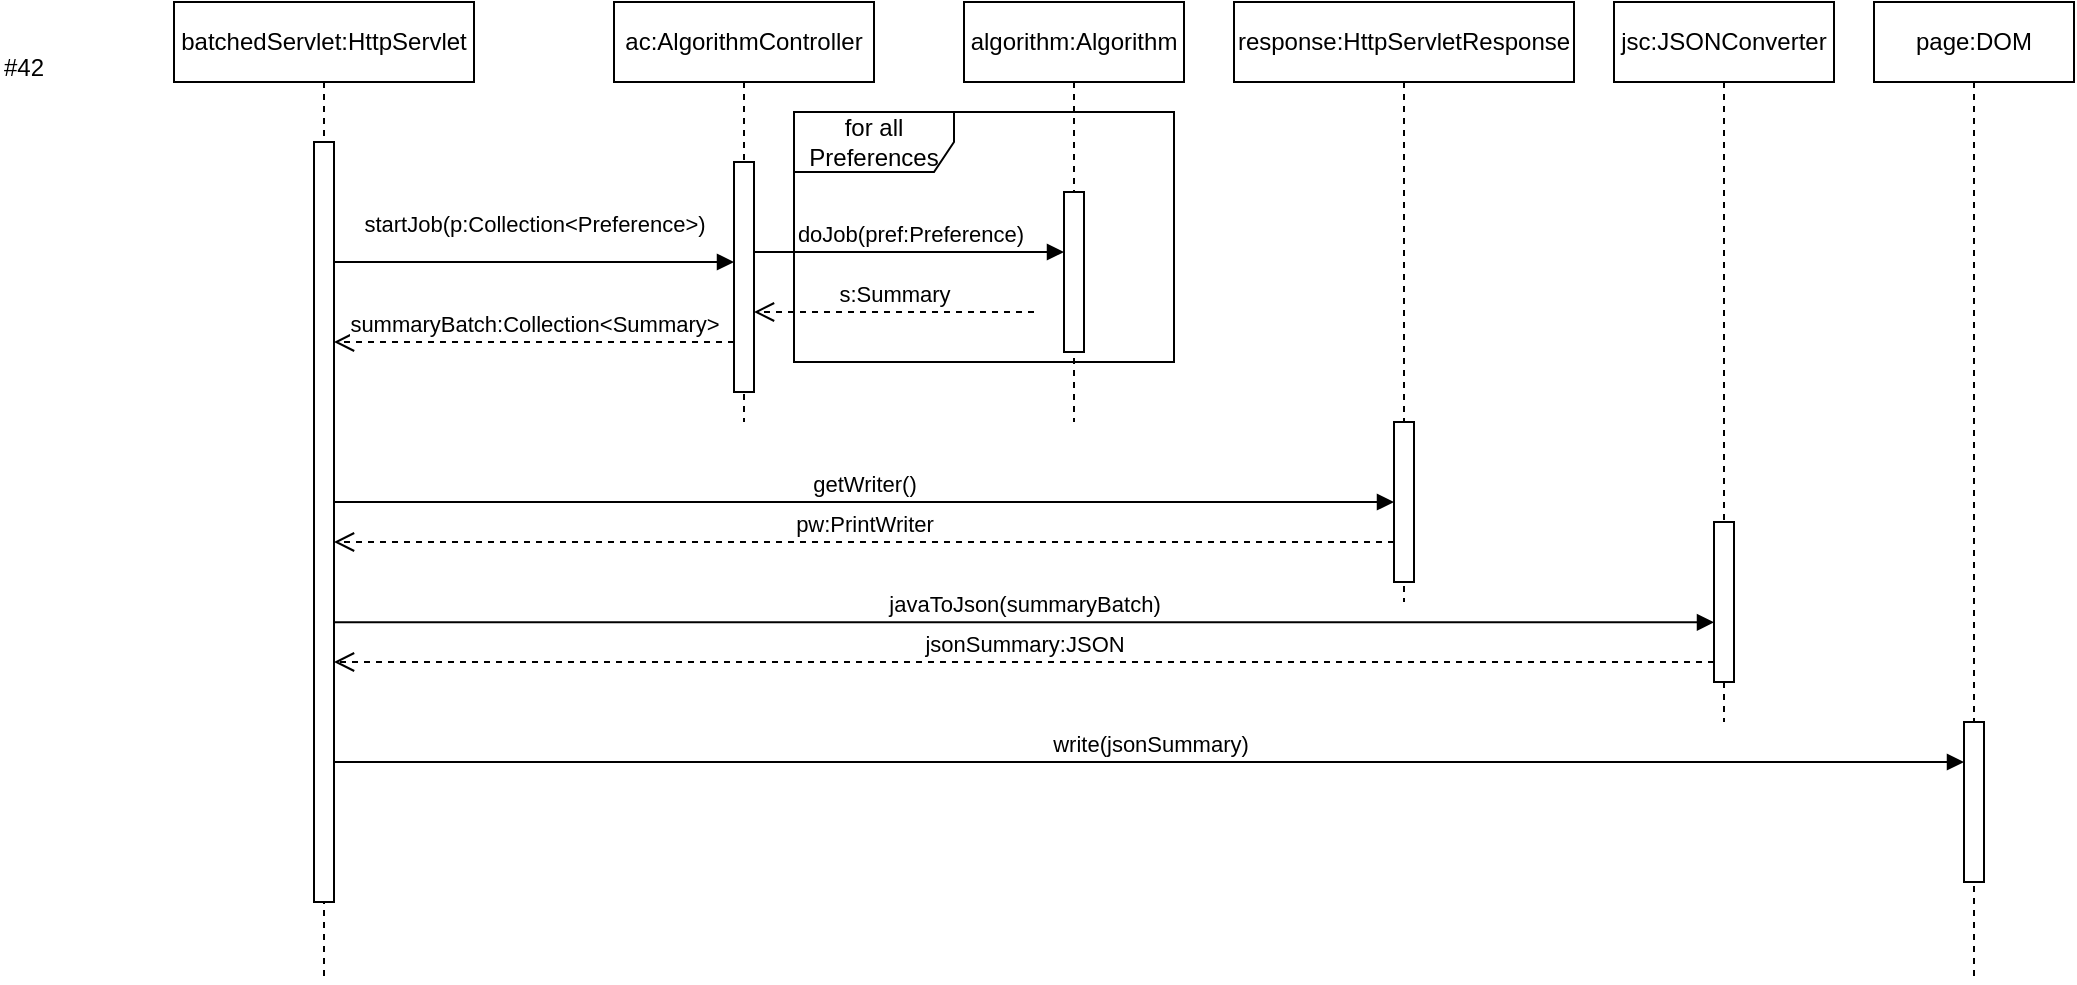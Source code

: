 <mxfile version="10.6.0"><diagram id="e7LzzkouR4HXVARPheZp" name="Page-1"><mxGraphModel dx="1010" dy="550" grid="1" gridSize="10" guides="1" tooltips="1" connect="1" arrows="1" fold="1" page="1" pageScale="1" pageWidth="850" pageHeight="1100" math="0" shadow="0"><root><mxCell id="0"/><mxCell id="1" parent="0"/><mxCell id="UKz-bvxVR11wQzRQsaGb-21" value="batchedServlet:HttpServlet" style="shape=umlLifeline;perimeter=lifelinePerimeter;whiteSpace=wrap;html=1;container=1;collapsible=0;recursiveResize=0;outlineConnect=0;" vertex="1" parent="1"><mxGeometry x="600" y="20" width="150" height="490" as="geometry"/></mxCell><mxCell id="UKz-bvxVR11wQzRQsaGb-22" value="" style="html=1;points=[];perimeter=orthogonalPerimeter;" vertex="1" parent="UKz-bvxVR11wQzRQsaGb-21"><mxGeometry x="70" y="70" width="10" height="380" as="geometry"/></mxCell><mxCell id="UKz-bvxVR11wQzRQsaGb-37" value="getWriter()" style="html=1;verticalAlign=bottom;endArrow=block;" edge="1" parent="UKz-bvxVR11wQzRQsaGb-21" target="UKz-bvxVR11wQzRQsaGb-36"><mxGeometry width="80" relative="1" as="geometry"><mxPoint x="80" y="250" as="sourcePoint"/><mxPoint x="160" y="250" as="targetPoint"/></mxGeometry></mxCell><mxCell id="UKz-bvxVR11wQzRQsaGb-46" value="write(jsonSummary)" style="html=1;verticalAlign=bottom;endArrow=block;" edge="1" parent="UKz-bvxVR11wQzRQsaGb-21" target="UKz-bvxVR11wQzRQsaGb-45"><mxGeometry width="80" relative="1" as="geometry"><mxPoint x="80" y="380" as="sourcePoint"/><mxPoint x="150" y="380" as="targetPoint"/></mxGeometry></mxCell><mxCell id="UKz-bvxVR11wQzRQsaGb-24" value="ac:AlgorithmController&lt;br&gt;" style="shape=umlLifeline;perimeter=lifelinePerimeter;whiteSpace=wrap;html=1;container=1;collapsible=0;recursiveResize=0;outlineConnect=0;" vertex="1" parent="1"><mxGeometry x="820" y="20" width="130" height="210" as="geometry"/></mxCell><mxCell id="UKz-bvxVR11wQzRQsaGb-25" value="" style="html=1;points=[];perimeter=orthogonalPerimeter;" vertex="1" parent="UKz-bvxVR11wQzRQsaGb-24"><mxGeometry x="60" y="80" width="10" height="115" as="geometry"/></mxCell><mxCell id="UKz-bvxVR11wQzRQsaGb-29" value="doJob(pref:Preference)" style="html=1;verticalAlign=bottom;endArrow=block;" edge="1" parent="UKz-bvxVR11wQzRQsaGb-24" target="UKz-bvxVR11wQzRQsaGb-28"><mxGeometry width="80" relative="1" as="geometry"><mxPoint x="70" y="125" as="sourcePoint"/><mxPoint x="150" y="125" as="targetPoint"/></mxGeometry></mxCell><mxCell id="UKz-bvxVR11wQzRQsaGb-26" value="startJob(p:Collection&amp;lt;Preference&amp;gt;)" style="html=1;verticalAlign=bottom;endArrow=block;" edge="1" parent="1" source="UKz-bvxVR11wQzRQsaGb-22" target="UKz-bvxVR11wQzRQsaGb-25"><mxGeometry y="10" width="80" relative="1" as="geometry"><mxPoint x="700" y="134.5" as="sourcePoint"/><mxPoint x="780" y="134.5" as="targetPoint"/><Array as="points"><mxPoint x="780" y="150"/></Array><mxPoint as="offset"/></mxGeometry></mxCell><mxCell id="UKz-bvxVR11wQzRQsaGb-27" value="algorithm:Algorithm" style="shape=umlLifeline;perimeter=lifelinePerimeter;whiteSpace=wrap;html=1;container=1;collapsible=0;recursiveResize=0;outlineConnect=0;" vertex="1" parent="1"><mxGeometry x="995" y="20" width="110" height="210" as="geometry"/></mxCell><mxCell id="UKz-bvxVR11wQzRQsaGb-28" value="" style="html=1;points=[];perimeter=orthogonalPerimeter;" vertex="1" parent="UKz-bvxVR11wQzRQsaGb-27"><mxGeometry x="50" y="95" width="10" height="80" as="geometry"/></mxCell><mxCell id="UKz-bvxVR11wQzRQsaGb-30" value="for all Preferences" style="shape=umlFrame;whiteSpace=wrap;html=1;width=80;height=30;" vertex="1" parent="1"><mxGeometry x="910" y="75" width="190" height="125" as="geometry"/></mxCell><mxCell id="UKz-bvxVR11wQzRQsaGb-31" value="#42" style="text;html=1;resizable=0;points=[];autosize=1;align=left;verticalAlign=top;spacingTop=-4;" vertex="1" parent="1"><mxGeometry x="513" y="43" width="40" height="20" as="geometry"/></mxCell><mxCell id="UKz-bvxVR11wQzRQsaGb-32" value="s:Summary" style="html=1;verticalAlign=bottom;endArrow=open;dashed=1;endSize=8;" edge="1" parent="1" target="UKz-bvxVR11wQzRQsaGb-25"><mxGeometry relative="1" as="geometry"><mxPoint x="1030" y="175" as="sourcePoint"/><mxPoint x="950" y="175" as="targetPoint"/></mxGeometry></mxCell><mxCell id="UKz-bvxVR11wQzRQsaGb-33" value="summaryBatch:Collection&amp;lt;Summary&amp;gt;" style="html=1;verticalAlign=bottom;endArrow=open;dashed=1;endSize=8;" edge="1" parent="1" source="UKz-bvxVR11wQzRQsaGb-25" target="UKz-bvxVR11wQzRQsaGb-22"><mxGeometry relative="1" as="geometry"><mxPoint x="880" y="175" as="sourcePoint"/><mxPoint x="800" y="175" as="targetPoint"/><Array as="points"><mxPoint x="780" y="190"/></Array></mxGeometry></mxCell><mxCell id="UKz-bvxVR11wQzRQsaGb-35" value="response:HttpServletResponse" style="shape=umlLifeline;perimeter=lifelinePerimeter;whiteSpace=wrap;html=1;container=1;collapsible=0;recursiveResize=0;outlineConnect=0;" vertex="1" parent="1"><mxGeometry x="1130" y="20" width="170" height="300" as="geometry"/></mxCell><mxCell id="UKz-bvxVR11wQzRQsaGb-36" value="" style="html=1;points=[];perimeter=orthogonalPerimeter;" vertex="1" parent="UKz-bvxVR11wQzRQsaGb-35"><mxGeometry x="80" y="210" width="10" height="80" as="geometry"/></mxCell><mxCell id="UKz-bvxVR11wQzRQsaGb-38" value="pw:PrintWriter" style="html=1;verticalAlign=bottom;endArrow=open;dashed=1;endSize=8;" edge="1" parent="UKz-bvxVR11wQzRQsaGb-35" target="UKz-bvxVR11wQzRQsaGb-22"><mxGeometry relative="1" as="geometry"><mxPoint x="80" y="270" as="sourcePoint"/><mxPoint y="270" as="targetPoint"/></mxGeometry></mxCell><mxCell id="UKz-bvxVR11wQzRQsaGb-40" value="jsc:JSONConverter" style="shape=umlLifeline;perimeter=lifelinePerimeter;whiteSpace=wrap;html=1;container=1;collapsible=0;recursiveResize=0;outlineConnect=0;" vertex="1" parent="1"><mxGeometry x="1320" y="20" width="110" height="360" as="geometry"/></mxCell><mxCell id="UKz-bvxVR11wQzRQsaGb-41" value="" style="html=1;points=[];perimeter=orthogonalPerimeter;" vertex="1" parent="UKz-bvxVR11wQzRQsaGb-40"><mxGeometry x="50" y="260" width="10" height="80" as="geometry"/></mxCell><mxCell id="UKz-bvxVR11wQzRQsaGb-43" value="jsonSummary:JSON" style="html=1;verticalAlign=bottom;endArrow=open;dashed=1;endSize=8;" edge="1" parent="1" target="UKz-bvxVR11wQzRQsaGb-22"><mxGeometry relative="1" as="geometry"><mxPoint x="1370" y="350" as="sourcePoint"/><mxPoint x="1295" y="350" as="targetPoint"/></mxGeometry></mxCell><mxCell id="UKz-bvxVR11wQzRQsaGb-42" value="javaToJson(summaryBatch)" style="html=1;verticalAlign=bottom;endArrow=block;exitX=1;exitY=0.632;exitDx=0;exitDy=0;exitPerimeter=0;" edge="1" parent="1" source="UKz-bvxVR11wQzRQsaGb-22" target="UKz-bvxVR11wQzRQsaGb-41"><mxGeometry width="80" relative="1" as="geometry"><mxPoint x="700" y="330" as="sourcePoint"/><mxPoint x="755" y="330" as="targetPoint"/></mxGeometry></mxCell><mxCell id="UKz-bvxVR11wQzRQsaGb-44" value="page:DOM" style="shape=umlLifeline;perimeter=lifelinePerimeter;whiteSpace=wrap;html=1;container=1;collapsible=0;recursiveResize=0;outlineConnect=0;" vertex="1" parent="1"><mxGeometry x="1450" y="20" width="100" height="490" as="geometry"/></mxCell><mxCell id="UKz-bvxVR11wQzRQsaGb-45" value="" style="html=1;points=[];perimeter=orthogonalPerimeter;" vertex="1" parent="UKz-bvxVR11wQzRQsaGb-44"><mxGeometry x="45" y="360" width="10" height="80" as="geometry"/></mxCell></root></mxGraphModel></diagram></mxfile>